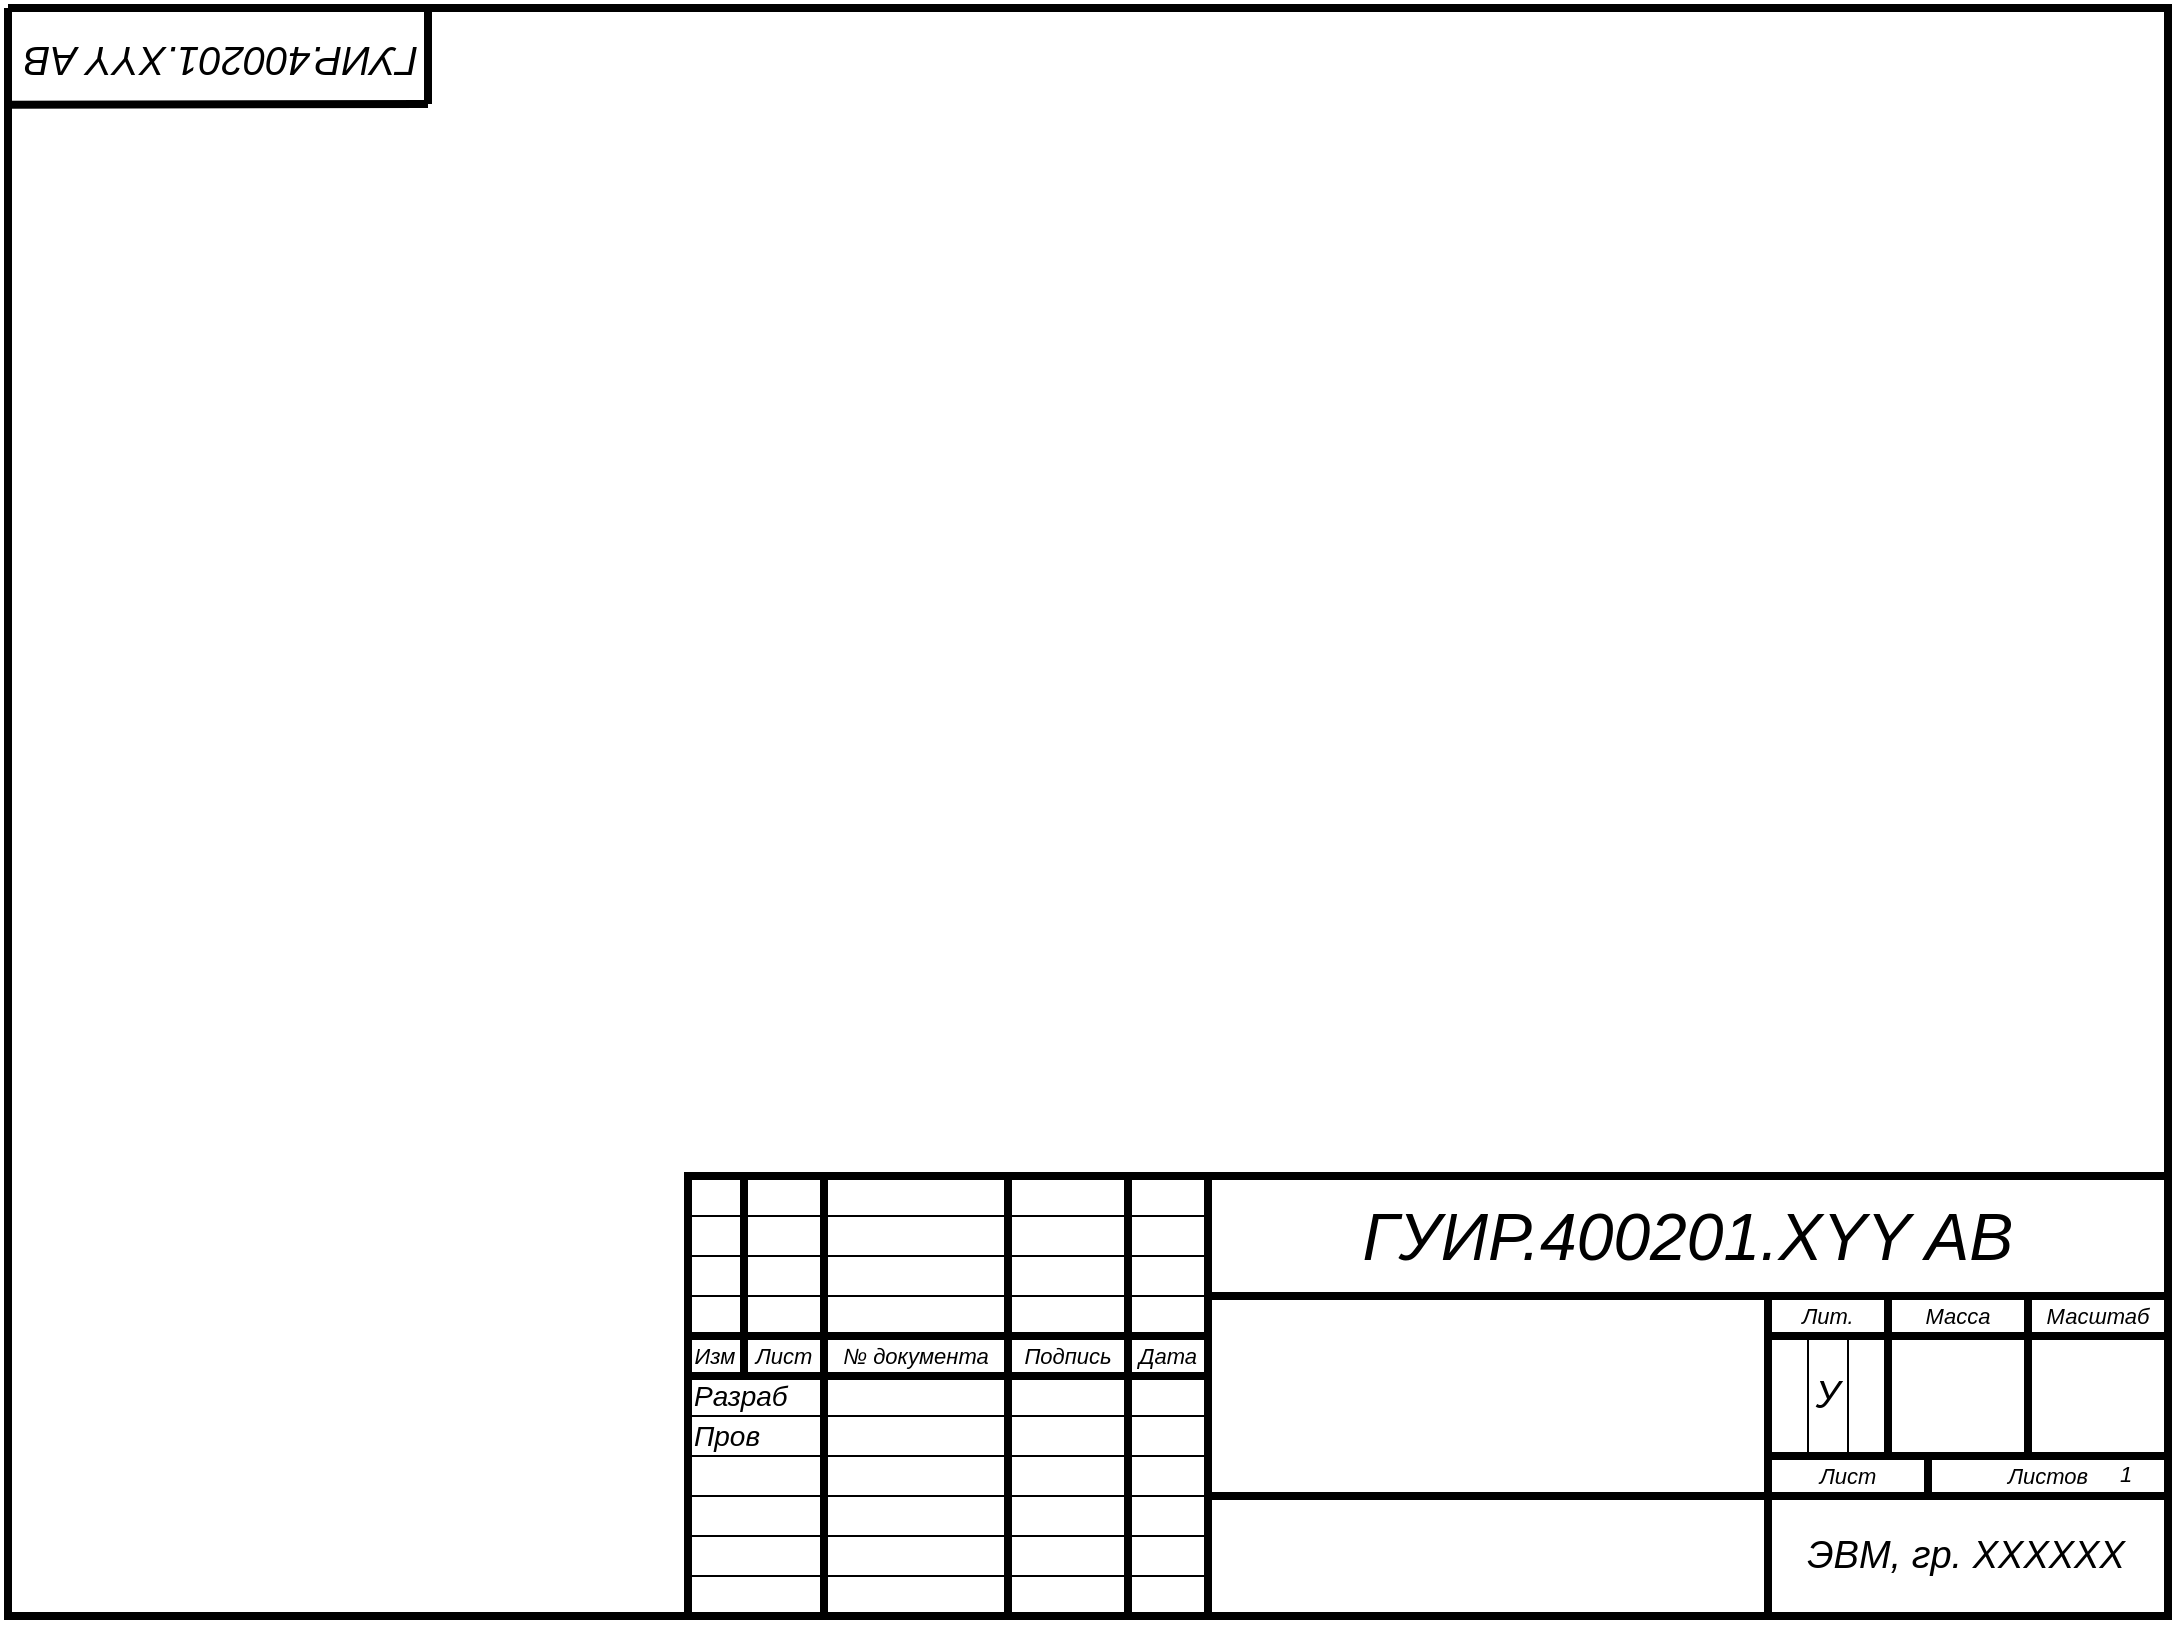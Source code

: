 <mxfile version="20.3.0" type="device"><diagram name="Страница-1" id="Страница-1"><mxGraphModel dx="2583" dy="1743" grid="1" gridSize="10" guides="1" tooltips="1" connect="1" arrows="1" fold="1" page="1" pageScale="1" pageWidth="1169" pageHeight="827" math="0" shadow="0"><root><mxCell id="0"/><mxCell id="1" parent="0"/><mxCell id="2" style="vsdxID=5;fillColor=#FFFFFF;gradientColor=none;shape=stencil(nY9LDoAgDERP0z3SI/i5BwkoRAUC+Lu9kGo0Lt3NtK/tFLCOWngFnMUU3Kg2I5MGbIBzY7UKJmUF2ALWvQtqCG6xkrwXhSxqdmvZsNNcxViZ4ewgT64jdDL2hf4E7wsXmsWThd549765c4l+xvYE);strokeColor=#000000;strokeWidth=4;spacingTop=-1;spacingBottom=-1;spacingLeft=-1;spacingRight=-1;labelBackgroundColor=#ffffff;rounded=0;html=1;whiteSpace=wrap;" parent="1" vertex="1"><mxGeometry x="420" y="596" width="740" height="220" as="geometry"/></mxCell><mxCell id="131" style="vsdxID=30;edgeStyle=none;startArrow=none;endArrow=none;startSize=5;endSize=5;strokeWidth=4;strokeColor=#000000;spacingTop=-1;spacingBottom=-1;spacingLeft=-1;spacingRight=-1;verticalAlign=middle;html=1;labelBackgroundColor=#ffffff;rounded=0;" parent="1" edge="1"><mxGeometry x="420" y="-332" as="geometry"><Array as="points"/><mxPoint x="448" y="596" as="sourcePoint"/><mxPoint x="448" y="696" as="targetPoint"/></mxGeometry></mxCell><mxCell id="130" style="vsdxID=29;edgeStyle=none;startArrow=none;endArrow=none;startSize=5;endSize=5;strokeColor=#000000;spacingTop=-1;spacingBottom=-1;spacingLeft=-1;spacingRight=-1;verticalAlign=middle;html=1;labelBackgroundColor=#ffffff;rounded=0;" parent="1" edge="1"><mxGeometry x="420" y="-332" as="geometry"><mxPoint as="offset"/><Array as="points"/><mxPoint x="420" y="796" as="sourcePoint"/><mxPoint x="680" y="796" as="targetPoint"/></mxGeometry></mxCell><mxCell id="129" style="vsdxID=28;edgeStyle=none;startArrow=none;endArrow=none;startSize=5;endSize=5;strokeColor=#000000;spacingTop=-1;spacingBottom=-1;spacingLeft=-1;spacingRight=-1;verticalAlign=middle;html=1;labelBackgroundColor=#ffffff;rounded=0;" parent="1" edge="1"><mxGeometry x="420" y="-332" as="geometry"><mxPoint as="offset"/><Array as="points"/><mxPoint x="420" y="776" as="sourcePoint"/><mxPoint x="680" y="776" as="targetPoint"/></mxGeometry></mxCell><mxCell id="128" style="vsdxID=27;edgeStyle=none;startArrow=none;endArrow=none;startSize=5;endSize=5;strokeColor=#000000;spacingTop=-1;spacingBottom=-1;spacingLeft=-1;spacingRight=-1;verticalAlign=middle;html=1;labelBackgroundColor=#ffffff;rounded=0;" parent="1" edge="1"><mxGeometry x="420" y="-332" as="geometry"><mxPoint as="offset"/><Array as="points"/><mxPoint x="420" y="756" as="sourcePoint"/><mxPoint x="680" y="756" as="targetPoint"/></mxGeometry></mxCell><mxCell id="127" style="vsdxID=26;edgeStyle=none;startArrow=none;endArrow=none;startSize=5;endSize=5;strokeColor=#000000;spacingTop=-1;spacingBottom=-1;spacingLeft=-1;spacingRight=-1;verticalAlign=middle;html=1;labelBackgroundColor=#ffffff;rounded=0;" parent="1" edge="1"><mxGeometry x="420" y="-332" as="geometry"><mxPoint as="offset"/><Array as="points"/><mxPoint x="420" y="736" as="sourcePoint"/><mxPoint x="680" y="736" as="targetPoint"/></mxGeometry></mxCell><mxCell id="126" style="vsdxID=25;edgeStyle=none;startArrow=none;endArrow=none;startSize=5;endSize=5;strokeColor=#000000;spacingTop=-1;spacingBottom=-1;spacingLeft=-1;spacingRight=-1;verticalAlign=middle;html=1;labelBackgroundColor=#ffffff;rounded=0;" parent="1" edge="1"><mxGeometry x="420" y="-332" as="geometry"><mxPoint as="offset"/><Array as="points"/><mxPoint x="420" y="716" as="sourcePoint"/><mxPoint x="680" y="716" as="targetPoint"/></mxGeometry></mxCell><mxCell id="125" style="vsdxID=24;edgeStyle=none;startArrow=none;endArrow=none;startSize=5;endSize=5;strokeWidth=4;strokeColor=#000000;spacingTop=-1;spacingBottom=-1;spacingLeft=-1;spacingRight=-1;verticalAlign=middle;html=1;labelBackgroundColor=#ffffff;rounded=0;" parent="1" edge="1"><mxGeometry x="420" y="-332" as="geometry"><mxPoint as="offset"/><Array as="points"/><mxPoint x="420" y="696" as="sourcePoint"/><mxPoint x="680" y="696" as="targetPoint"/></mxGeometry></mxCell><mxCell id="124" style="vsdxID=23;edgeStyle=none;startArrow=none;endArrow=none;startSize=5;endSize=5;strokeWidth=4;strokeColor=#000000;spacingTop=-1;spacingBottom=-1;spacingLeft=-1;spacingRight=-1;verticalAlign=middle;html=1;labelBackgroundColor=#ffffff;rounded=0;" parent="1" edge="1"><mxGeometry x="420" y="-332" as="geometry"><mxPoint as="offset"/><Array as="points"/><mxPoint x="420" y="676" as="sourcePoint"/><mxPoint x="680" y="676" as="targetPoint"/></mxGeometry></mxCell><mxCell id="123" style="vsdxID=22;edgeStyle=none;startArrow=none;endArrow=none;startSize=5;endSize=5;strokeColor=#000000;spacingTop=-1;spacingBottom=-1;spacingLeft=-1;spacingRight=-1;verticalAlign=middle;html=1;labelBackgroundColor=#ffffff;rounded=0;" parent="1" edge="1"><mxGeometry x="420" y="-332" as="geometry"><mxPoint as="offset"/><Array as="points"/><mxPoint x="420" y="656" as="sourcePoint"/><mxPoint x="680" y="656" as="targetPoint"/></mxGeometry></mxCell><mxCell id="122" style="vsdxID=21;edgeStyle=none;startArrow=none;endArrow=none;startSize=5;endSize=5;strokeColor=#000000;spacingTop=-1;spacingBottom=-1;spacingLeft=-1;spacingRight=-1;verticalAlign=middle;html=1;labelBackgroundColor=#ffffff;rounded=0;" parent="1" edge="1"><mxGeometry x="420" y="-332" as="geometry"><mxPoint as="offset"/><Array as="points"/><mxPoint x="420" y="636" as="sourcePoint"/><mxPoint x="680" y="636" as="targetPoint"/></mxGeometry></mxCell><mxCell id="121" style="vsdxID=20;edgeStyle=none;startArrow=none;endArrow=none;startSize=5;endSize=5;strokeColor=#000000;spacingTop=-1;spacingBottom=-1;spacingLeft=-1;spacingRight=-1;verticalAlign=middle;html=1;labelBackgroundColor=#ffffff;rounded=0;" parent="1" edge="1"><mxGeometry x="420" y="-332" as="geometry"><mxPoint as="offset"/><Array as="points"/><mxPoint x="420" y="616" as="sourcePoint"/><mxPoint x="680" y="616" as="targetPoint"/></mxGeometry></mxCell><mxCell id="120" style="vsdxID=19;edgeStyle=none;startArrow=none;endArrow=none;startSize=5;endSize=5;strokeWidth=4;strokeColor=#000000;spacingTop=-1;spacingBottom=-1;spacingLeft=-1;spacingRight=-1;verticalAlign=middle;html=1;labelBackgroundColor=#ffffff;rounded=0;" parent="1" edge="1"><mxGeometry x="420" y="-332" as="geometry"><Array as="points"/><mxPoint x="488" y="596" as="sourcePoint"/><mxPoint x="488" y="816" as="targetPoint"/></mxGeometry></mxCell><mxCell id="119" style="vsdxID=18;edgeStyle=none;startArrow=none;endArrow=none;startSize=5;endSize=5;strokeWidth=4;strokeColor=#000000;spacingTop=-1;spacingBottom=-1;spacingLeft=-1;spacingRight=-1;verticalAlign=middle;html=1;labelBackgroundColor=#ffffff;rounded=0;" parent="1" edge="1"><mxGeometry x="420" y="-332" as="geometry"><Array as="points"/><mxPoint x="580" y="596" as="sourcePoint"/><mxPoint x="580" y="816" as="targetPoint"/></mxGeometry></mxCell><mxCell id="118" style="vsdxID=17;edgeStyle=none;startArrow=none;endArrow=none;startSize=5;endSize=5;strokeWidth=4;strokeColor=#000000;spacingTop=-1;spacingBottom=-1;spacingLeft=-1;spacingRight=-1;verticalAlign=middle;html=1;labelBackgroundColor=#ffffff;rounded=0;" parent="1" edge="1"><mxGeometry x="420" y="-332" as="geometry"><Array as="points"/><mxPoint x="640" y="596" as="sourcePoint"/><mxPoint x="640" y="816" as="targetPoint"/></mxGeometry></mxCell><mxCell id="117" style="vsdxID=16;edgeStyle=none;startArrow=none;endArrow=none;startSize=5;endSize=5;strokeWidth=4;strokeColor=#000000;spacingTop=-1;spacingBottom=-1;spacingLeft=-1;spacingRight=-1;verticalAlign=middle;html=1;labelBackgroundColor=#ffffff;rounded=0;" parent="1" edge="1"><mxGeometry x="420" y="-332" as="geometry"><Array as="points"/><mxPoint x="1090" y="656" as="sourcePoint"/><mxPoint x="1090" y="736" as="targetPoint"/></mxGeometry></mxCell><mxCell id="116" style="vsdxID=15;edgeStyle=none;startArrow=none;endArrow=none;startSize=5;endSize=5;strokeWidth=4;strokeColor=#000000;spacingTop=-1;spacingBottom=-1;spacingLeft=-1;spacingRight=-1;verticalAlign=middle;html=1;labelBackgroundColor=#ffffff;rounded=0;" parent="1" edge="1"><mxGeometry x="420" y="-332" as="geometry"><Array as="points"/><mxPoint x="1040" y="736" as="sourcePoint"/><mxPoint x="1040" y="756" as="targetPoint"/></mxGeometry></mxCell><mxCell id="115" style="vsdxID=14;edgeStyle=none;startArrow=none;endArrow=none;startSize=5;endSize=5;strokeColor=#000000;spacingTop=-1;spacingBottom=-1;spacingLeft=-1;spacingRight=-1;verticalAlign=middle;html=1;labelBackgroundColor=#ffffff;rounded=0;" parent="1" edge="1"><mxGeometry x="420" y="-332" as="geometry"><Array as="points"/><mxPoint x="1000" y="676" as="sourcePoint"/><mxPoint x="1000" y="736" as="targetPoint"/></mxGeometry></mxCell><mxCell id="114" style="vsdxID=13;edgeStyle=none;startArrow=none;endArrow=none;startSize=5;endSize=5;strokeColor=#000000;spacingTop=-1;spacingBottom=-1;spacingLeft=-1;spacingRight=-1;verticalAlign=middle;html=1;labelBackgroundColor=#ffffff;rounded=0;" parent="1" edge="1"><mxGeometry x="420" y="-332" as="geometry"><Array as="points"/><mxPoint x="980" y="676" as="sourcePoint"/><mxPoint x="980" y="736" as="targetPoint"/></mxGeometry></mxCell><mxCell id="113" style="vsdxID=12;edgeStyle=none;startArrow=none;endArrow=none;startSize=5;endSize=5;strokeWidth=4;strokeColor=#000000;spacingTop=-1;spacingBottom=-1;spacingLeft=-1;spacingRight=-1;verticalAlign=middle;html=1;labelBackgroundColor=#ffffff;rounded=0;" parent="1" edge="1"><mxGeometry x="420" y="-332" as="geometry"><Array as="points"/><mxPoint x="1020" y="656" as="sourcePoint"/><mxPoint x="1020" y="736" as="targetPoint"/></mxGeometry></mxCell><mxCell id="112" style="vsdxID=11;edgeStyle=none;startArrow=none;endArrow=none;startSize=5;endSize=5;strokeWidth=4;strokeColor=#000000;spacingTop=-1;spacingBottom=-1;spacingLeft=-1;spacingRight=-1;verticalAlign=middle;html=1;labelBackgroundColor=#ffffff;rounded=0;" parent="1" edge="1"><mxGeometry x="420" y="-332" as="geometry"><mxPoint as="offset"/><Array as="points"/><mxPoint x="960" y="736" as="sourcePoint"/><mxPoint x="1160" y="736" as="targetPoint"/></mxGeometry></mxCell><mxCell id="111" style="vsdxID=10;edgeStyle=none;startArrow=none;endArrow=none;startSize=5;endSize=5;strokeWidth=4;strokeColor=#000000;spacingTop=-1;spacingBottom=-1;spacingLeft=-1;spacingRight=-1;verticalAlign=middle;html=1;labelBackgroundColor=#ffffff;rounded=0;" parent="1" edge="1"><mxGeometry x="420" y="-332" as="geometry"><mxPoint as="offset"/><Array as="points"/><mxPoint x="960" y="676" as="sourcePoint"/><mxPoint x="1160" y="676" as="targetPoint"/></mxGeometry></mxCell><mxCell id="110" style="vsdxID=9;edgeStyle=none;startArrow=none;endArrow=none;startSize=5;endSize=5;strokeWidth=4;strokeColor=#000000;spacingTop=-1;spacingBottom=-1;spacingLeft=-1;spacingRight=-1;verticalAlign=middle;html=1;labelBackgroundColor=#ffffff;rounded=0;" parent="1" edge="1"><mxGeometry x="420" y="-332" as="geometry"><Array as="points"/><mxPoint x="960" y="656" as="sourcePoint"/><mxPoint x="960" y="816" as="targetPoint"/></mxGeometry></mxCell><mxCell id="109" style="vsdxID=8;edgeStyle=none;startArrow=none;endArrow=none;startSize=5;endSize=5;strokeWidth=4;strokeColor=#000000;spacingTop=-1;spacingBottom=-1;spacingLeft=-1;spacingRight=-1;verticalAlign=middle;html=1;labelBackgroundColor=#ffffff;rounded=0;" parent="1" edge="1"><mxGeometry x="420" y="-332" as="geometry"><Array as="points"/><mxPoint x="1160" y="756" as="sourcePoint"/><mxPoint x="680" y="756" as="targetPoint"/></mxGeometry></mxCell><mxCell id="108" style="vsdxID=7;edgeStyle=none;startArrow=none;endArrow=none;startSize=5;endSize=5;strokeWidth=4;strokeColor=#000000;spacingTop=-1;spacingBottom=-1;spacingLeft=-1;spacingRight=-1;verticalAlign=middle;html=1;labelBackgroundColor=#ffffff;rounded=0;" parent="1" edge="1"><mxGeometry x="420" y="-332" as="geometry"><Array as="points"/><mxPoint x="680" y="596" as="sourcePoint"/><mxPoint x="680" y="816" as="targetPoint"/></mxGeometry></mxCell><mxCell id="107" style="vsdxID=6;edgeStyle=none;startArrow=none;endArrow=none;startSize=5;endSize=5;strokeWidth=4;strokeColor=#000000;spacingTop=-1;spacingBottom=-1;spacingLeft=-1;spacingRight=-1;verticalAlign=middle;html=1;labelBackgroundColor=#ffffff;rounded=0;" parent="1" edge="1"><mxGeometry x="420" y="-332" as="geometry"><Array as="points"/><mxPoint x="1160" y="656" as="sourcePoint"/><mxPoint x="680" y="656" as="targetPoint"/></mxGeometry></mxCell><mxCell id="3" value="&lt;font style=&quot;font-size:11px;font-family:Arial;color:#000000;direction:ltr;letter-spacing:0px;line-height:120%;opacity:1&quot;&gt;&lt;i&gt;Изм&lt;br/&gt;&lt;/i&gt;&lt;/font&gt;" style="verticalAlign=middle;align=center;vsdxID=31;fillColor=none;gradientColor=none;shape=stencil(nZBLDoAgDERP0z3SIyjew0SURgSD+Lu9kMZoXLhwN9O+tukAlrNpJg1SzDH4QW/URgNYgZTkjA4UkwJUgGXng+6DX1zLfmoymdXo17xh5zmRJ6Q42BWCfc2oJfdAr+Yv+AP9Cb7OJ3H/2JG1HNGz/84klThPVCc=);strokeColor=none;strokeWidth=4;spacingTop=-1;spacingBottom=-1;spacingLeft=-1;spacingRight=-1;labelBackgroundColor=none;rounded=0;html=1;whiteSpace=wrap;" parent="1" vertex="1"><mxGeometry x="420" y="678" width="27" height="16" as="geometry"/></mxCell><mxCell id="4" value="&lt;font style=&quot;font-size:11px;font-family:Arial;color:#000000;direction:ltr;letter-spacing:0px;line-height:120%;opacity:1&quot;&gt;&lt;i&gt;Лист&lt;br/&gt;&lt;/i&gt;&lt;/font&gt;" style="verticalAlign=middle;align=center;vsdxID=32;fillColor=none;gradientColor=none;shape=stencil(nZBLDoAgDERP0z3SIyjew0SURgSD+Lu9kMZoXLhwN9O+tukAlrNpJg1SzDH4QW/URgNYgZTkjA4UkwJUgGXng+6DX1zLfmoymdXo17xh5zmRJ6Q42BWCfc2oJfdAr+Yv+AP9Cb7OJ3H/2JG1HNGz/84klThPVCc=);strokeColor=none;strokeWidth=4;spacingTop=-1;spacingBottom=-1;spacingLeft=-1;spacingRight=-1;labelBackgroundColor=none;rounded=0;html=1;whiteSpace=wrap;fontFamily=Arial;" parent="1" vertex="1"><mxGeometry x="450" y="678" width="36" height="16" as="geometry"/></mxCell><mxCell id="5" value="&lt;font style=&quot;font-size:11px;font-family:Arial;color:#000000;direction:ltr;letter-spacing:0px;line-height:120%;opacity:1&quot;&gt;&lt;i&gt;№ документа&lt;br/&gt;&lt;/i&gt;&lt;/font&gt;" style="verticalAlign=middle;align=center;vsdxID=33;fillColor=none;gradientColor=none;shape=stencil(nZBLDoAgDERP0z3SIyjew0SURgSD+Lu9kMZoXLhwN9O+tukAlrNpJg1SzDH4QW/URgNYgZTkjA4UkwJUgGXng+6DX1zLfmoymdXo17xh5zmRJ6Q42BWCfc2oJfdAr+Yv+AP9Cb7OJ3H/2JG1HNGz/84klThPVCc=);strokeColor=none;strokeWidth=4;spacingTop=-1;spacingBottom=-1;spacingLeft=-1;spacingRight=-1;labelBackgroundColor=none;rounded=0;html=1;whiteSpace=wrap;fontFamily=Arial;" parent="1" vertex="1"><mxGeometry x="490" y="678" width="88" height="16" as="geometry"/></mxCell><mxCell id="6" value="&lt;font style=&quot;font-size:11px;font-family:Arial;color:#000000;direction:ltr;letter-spacing:0px;line-height:120%;opacity:1&quot;&gt;&lt;i&gt;Подпись&lt;br/&gt;&lt;/i&gt;&lt;/font&gt;" style="verticalAlign=middle;align=center;vsdxID=34;fillColor=none;gradientColor=none;shape=stencil(nZBLDoAgDERP0z3SIyjew0SURgSD+Lu9kMZoXLhwN9O+tukAlrNpJg1SzDH4QW/URgNYgZTkjA4UkwJUgGXng+6DX1zLfmoymdXo17xh5zmRJ6Q42BWCfc2oJfdAr+Yv+AP9Cb7OJ3H/2JG1HNGz/84klThPVCc=);strokeColor=none;strokeWidth=4;spacingTop=-1;spacingBottom=-1;spacingLeft=-1;spacingRight=-1;labelBackgroundColor=none;rounded=0;html=1;whiteSpace=wrap;fontFamily=Arial;" parent="1" vertex="1"><mxGeometry x="582" y="678" width="56" height="16" as="geometry"/></mxCell><mxCell id="7" value="&lt;font style=&quot;font-size:11px;font-family:Arial;color:#000000;direction:ltr;letter-spacing:0px;line-height:120%;opacity:1&quot;&gt;&lt;i&gt;Дата&lt;br/&gt;&lt;/i&gt;&lt;/font&gt;" style="verticalAlign=middle;align=center;vsdxID=35;fillColor=none;gradientColor=none;shape=stencil(nZBLDoAgDERP0z3SIyjew0SURgSD+Lu9kMZoXLhwN9O+tukAlrNpJg1SzDH4QW/URgNYgZTkjA4UkwJUgGXng+6DX1zLfmoymdXo17xh5zmRJ6Q42BWCfc2oJfdAr+Yv+AP9Cb7OJ3H/2JG1HNGz/84klThPVCc=);strokeColor=none;strokeWidth=4;spacingTop=-1;spacingBottom=-1;spacingLeft=-1;spacingRight=-1;labelBackgroundColor=none;rounded=0;html=1;whiteSpace=wrap;fontFamily=Arial;" parent="1" vertex="1"><mxGeometry x="642" y="678" width="36" height="16" as="geometry"/></mxCell><mxCell id="8" value="&lt;font style=&quot;font-size:11px;font-family:Arial;color:#000000;direction:ltr;letter-spacing:0px;line-height:120%;opacity:1&quot;&gt;&lt;i&gt;Лит.&lt;br/&gt;&lt;/i&gt;&lt;/font&gt;" style="verticalAlign=middle;align=center;vsdxID=36;fillColor=none;gradientColor=none;shape=stencil(nZBLDoAgDERP0z3SIyjew0SURgSD+Lu9kMZoXLhwN9O+tukAlrNpJg1SzDH4QW/URgNYgZTkjA4UkwJUgGXng+6DX1zLfmoymdXo17xh5zmRJ6Q42BWCfc2oJfdAr+Yv+AP9Cb7OJ3H/2JG1HNGz/84klThPVCc=);strokeColor=none;strokeWidth=4;spacingTop=-1;spacingBottom=-1;spacingLeft=-1;spacingRight=-1;labelBackgroundColor=none;rounded=0;html=1;whiteSpace=wrap;fontFamily=Arial;" parent="1" vertex="1"><mxGeometry x="962" y="658" width="56" height="16" as="geometry"/></mxCell><mxCell id="9" value="&lt;font style=&quot;font-size:11px;font-family:Arial;color:#000000;direction:ltr;letter-spacing:0px;line-height:120%;opacity:1&quot;&gt;&lt;i&gt;Масса&lt;br/&gt;&lt;/i&gt;&lt;/font&gt;" style="verticalAlign=middle;align=center;vsdxID=37;fillColor=none;gradientColor=none;shape=stencil(nZBLDoAgDERP0z3SIyjew0SURgSD+Lu9kMZoXLhwN9O+tukAlrNpJg1SzDH4QW/URgNYgZTkjA4UkwJUgGXng+6DX1zLfmoymdXo17xh5zmRJ6Q42BWCfc2oJfdAr+Yv+AP9Cb7OJ3H/2JG1HNGz/84klThPVCc=);strokeColor=none;strokeWidth=4;spacingTop=-1;spacingBottom=-1;spacingLeft=-1;spacingRight=-1;labelBackgroundColor=none;rounded=0;html=1;whiteSpace=wrap;fontFamily=Arial;" parent="1" vertex="1"><mxGeometry x="1022" y="658" width="66" height="16" as="geometry"/></mxCell><mxCell id="10" value="&lt;font style=&quot;font-size:11px;font-family:Arial;color:#000000;direction:ltr;letter-spacing:0px;line-height:120%;opacity:1&quot;&gt;&lt;i&gt;Масштаб&lt;br/&gt;&lt;/i&gt;&lt;/font&gt;" style="verticalAlign=middle;align=center;vsdxID=38;fillColor=none;gradientColor=none;shape=stencil(nZBLDoAgDERP0z3SIyjew0SURgSD+Lu9kMZoXLhwN9O+tukAlrNpJg1SzDH4QW/URgNYgZTkjA4UkwJUgGXng+6DX1zLfmoymdXo17xh5zmRJ6Q42BWCfc2oJfdAr+Yv+AP9Cb7OJ3H/2JG1HNGz/84klThPVCc=);strokeColor=none;strokeWidth=4;spacingTop=-1;spacingBottom=-1;spacingLeft=-1;spacingRight=-1;labelBackgroundColor=none;rounded=0;html=1;whiteSpace=wrap;fontFamily=Arial;" parent="1" vertex="1"><mxGeometry x="1092" y="658" width="66" height="16" as="geometry"/></mxCell><mxCell id="11" value="&lt;font style=&quot;font-size:11px;font-family:Arial;color:#000000;direction:ltr;letter-spacing:0px;line-height:120%;opacity:1&quot;&gt;&lt;i&gt;Лист&lt;br/&gt;&lt;/i&gt;&lt;/font&gt;" style="verticalAlign=middle;align=center;vsdxID=39;fillColor=none;gradientColor=none;shape=stencil(nZBLDoAgDERP0z3SIyjew0SURgSD+Lu9kMZoXLhwN9O+tukAlrNpJg1SzDH4QW/URgNYgZTkjA4UkwJUgGXng+6DX1zLfmoymdXo17xh5zmRJ6Q42BWCfc2oJfdAr+Yv+AP9Cb7OJ3H/2JG1HNGz/84klThPVCc=);strokeColor=none;strokeWidth=4;spacingTop=-1;spacingBottom=-1;spacingLeft=-1;spacingRight=-1;labelBackgroundColor=none;rounded=0;html=1;whiteSpace=wrap;fontFamily=Arial;" parent="1" vertex="1"><mxGeometry x="962" y="738" width="76" height="16" as="geometry"/></mxCell><mxCell id="12" value="&lt;font style=&quot;font-size:11px;font-family:Arial;color:#000000;direction:ltr;letter-spacing:0px;line-height:120%;opacity:1&quot;&gt;&lt;i&gt;Листов&lt;br/&gt;&lt;/i&gt;&lt;/font&gt;" style="verticalAlign=middle;align=center;vsdxID=40;fillColor=none;gradientColor=none;shape=stencil(nZBLDoAgDERP0z3SIyjew0SURgSD+Lu9kMZoXLhwN9O+tukAlrNpJg1SzDH4QW/URgNYgZTkjA4UkwJUgGXng+6DX1zLfmoymdXo17xh5zmRJ6Q42BWCfc2oJfdAr+Yv+AP9Cb7OJ3H/2JG1HNGz/84klThPVCc=);strokeColor=none;strokeWidth=4;spacingTop=-1;spacingBottom=-1;spacingLeft=-1;spacingRight=-1;labelBackgroundColor=none;rounded=0;html=1;whiteSpace=wrap;fontFamily=Arial;" parent="1" vertex="1"><mxGeometry x="1042" y="738" width="116" height="16" as="geometry"/></mxCell><mxCell id="13" value="&lt;p style=&quot;margin-left: 0 ; margin-right: 0 ; margin-top: 0px ; margin-bottom: 0px ; text-indent: 0 ; direction: rtl&quot;&gt;&lt;font style=&quot;font-size: 14px ; font-family: &amp;quot;arial&amp;quot; ; color: #000000 ; direction: ltr ; letter-spacing: 0px ; line-height: 120% ; opacity: 1&quot;&gt;&lt;i&gt;Разраб&lt;br&gt;&lt;/i&gt;&lt;/font&gt;&lt;/p&gt;" style="verticalAlign=middle;align=left;vsdxID=41;fillColor=none;gradientColor=none;shape=stencil(nZBLDoAgDERP0z3SIyjew0SURgSD+Lu9kMZoXLhwN9O+tukAlrNpJg1SzDH4QW/URgNYgZTkjA4UkwJUgGXng+6DX1zLfmoymdXo17xh5zmRJ6Q42BWCfc2oJfdAr+Yv+AP9Cb7OJ3H/2JG1HNGz/84klThPVCc=);strokeColor=none;strokeWidth=4;spacingTop=-1;spacingBottom=-1;spacingLeft=-1;spacingRight=-1;labelBackgroundColor=none;rounded=0;html=1;whiteSpace=wrap;fontFamily=Arial;" parent="1" vertex="1"><mxGeometry x="422" y="698" width="66" height="16" as="geometry"/></mxCell><mxCell id="14" value="&lt;p style=&quot;margin-left: 0 ; margin-right: 0 ; margin-top: 0px ; margin-bottom: 0px ; text-indent: 0 ; direction: rtl&quot;&gt;&lt;font style=&quot;font-size: 14px ; font-family: &amp;quot;arial&amp;quot; ; color: #000000 ; direction: ltr ; letter-spacing: 0px ; line-height: 120% ; opacity: 1&quot;&gt;&lt;i&gt;Пров&lt;br&gt;&lt;/i&gt;&lt;/font&gt;&lt;/p&gt;" style="verticalAlign=middle;align=left;vsdxID=42;fillColor=none;gradientColor=none;shape=stencil(nZBLDoAgDERP0z3SIyjew0SURgSD+Lu9kMZoXLhwN9O+tukAlrNpJg1SzDH4QW/URgNYgZTkjA4UkwJUgGXng+6DX1zLfmoymdXo17xh5zmRJ6Q42BWCfc2oJfdAr+Yv+AP9Cb7OJ3H/2JG1HNGz/84klThPVCc=);strokeColor=none;strokeWidth=4;spacingTop=-1;spacingBottom=-1;spacingLeft=-1;spacingRight=-1;labelBackgroundColor=none;rounded=0;html=1;whiteSpace=wrap;fontFamily=Arial;" parent="1" vertex="1"><mxGeometry x="422" y="716" width="64" height="20" as="geometry"/></mxCell><mxCell id="15" value="&lt;p style=&quot;margin-left: 0 ; margin-right: 0 ; margin-top: 0px ; margin-bottom: 0px ; text-indent: 0 ; direction: rtl&quot;&gt;&lt;br&gt;&lt;/p&gt;" style="verticalAlign=middle;align=left;vsdxID=43;fillColor=none;gradientColor=none;shape=stencil(nZBLDoAgDERP0z3SIyjew0SURgSD+Lu9kMZoXLhwN9O+tukAlrNpJg1SzDH4QW/URgNYgZTkjA4UkwJUgGXng+6DX1zLfmoymdXo17xh5zmRJ6Q42BWCfc2oJfdAr+Yv+AP9Cb7OJ3H/2JG1HNGz/84klThPVCc=);strokeColor=none;spacingTop=-1;spacingBottom=-1;spacingLeft=-1;spacingRight=-1;labelBackgroundColor=none;rounded=0;html=1;whiteSpace=wrap;fontFamily=Arial;" parent="1" vertex="1"><mxGeometry x="490" y="696" width="88" height="20" as="geometry"/></mxCell><mxCell id="16" value="&lt;p style=&quot;margin-left: 0 ; margin-right: 0 ; margin-top: 0px ; margin-bottom: 0px ; text-indent: 0 ; direction: rtl&quot;&gt;&lt;font style=&quot;font-size: 14px ; font-family: &amp;quot;arial&amp;quot; ; color: #000000 ; direction: ltr ; letter-spacing: 0px ; line-height: 120% ; opacity: 1&quot;&gt;&lt;i&gt;&lt;br&gt;&lt;/i&gt;&lt;/font&gt;&lt;/p&gt;" style="verticalAlign=middle;align=left;vsdxID=44;fillColor=none;gradientColor=none;shape=stencil(nZBLDoAgDERP0z3SIyjew0SURgSD+Lu9kMZoXLhwN9O+tukAlrNpJg1SzDH4QW/URgNYgZTkjA4UkwJUgGXng+6DX1zLfmoymdXo17xh5zmRJ6Q42BWCfc2oJfdAr+Yv+AP9Cb7OJ3H/2JG1HNGz/84klThPVCc=);strokeColor=none;spacingTop=-1;spacingBottom=-1;spacingLeft=-1;spacingRight=-1;labelBackgroundColor=none;rounded=0;html=1;whiteSpace=wrap;fontFamily=Arial;" parent="1" vertex="1"><mxGeometry x="490" y="716" width="88" height="20" as="geometry"/></mxCell><mxCell id="17" value="&lt;font style=&quot;font-size:19px;font-family:Arial;color:#000000;direction:ltr;letter-spacing:0px;line-height:120%;opacity:1&quot;&gt;&lt;i&gt;ЭВМ, гр. XXXXXX&lt;br&gt;&lt;/i&gt;&lt;/font&gt;" style="verticalAlign=middle;align=center;vsdxID=45;fillColor=none;gradientColor=none;shape=stencil(nZBLDoAgDERP0z3SIyjew0SURgSD+Lu9kMZoXLhwN9O+tukAlrNpJg1SzDH4QW/URgNYgZTkjA4UkwJUgGXng+6DX1zLfmoymdXo17xh5zmRJ6Q42BWCfc2oJfdAr+Yv+AP9Cb7OJ3H/2JG1HNGz/84klThPVCc=);strokeColor=none;spacingTop=-1;spacingBottom=-1;spacingLeft=-1;spacingRight=-1;labelBackgroundColor=none;rounded=0;html=1;whiteSpace=wrap;fontFamily=Arial;" parent="1" vertex="1"><mxGeometry x="959" y="756" width="200" height="60" as="geometry"/></mxCell><mxCell id="18" value="&lt;font style=&quot;font-size: 33px ; font-family: &amp;quot;arial&amp;quot; ; color: #000000 ; direction: ltr ; letter-spacing: 0px ; line-height: 120% ; opacity: 1&quot;&gt;&lt;i&gt;ГУИР.400201.XYY AB&lt;br&gt;&lt;/i&gt;&lt;/font&gt;" style="verticalAlign=middle;align=center;vsdxID=46;fillColor=none;gradientColor=none;shape=stencil(nZBLDoAgDERP0z3SIyjew0SURgSD+Lu9kMZoXLhwN9O+tukAlrNpJg1SzDH4QW/URgNYgZTkjA4UkwJUgGXng+6DX1zLfmoymdXo17xh5zmRJ6Q42BWCfc2oJfdAr+Yv+AP9Cb7OJ3H/2JG1HNGz/84klThPVCc=);strokeColor=none;spacingTop=-1;spacingBottom=-1;spacingLeft=-1;spacingRight=-1;labelBackgroundColor=none;rounded=0;html=1;whiteSpace=wrap;fontFamily=Arial;" parent="1" vertex="1"><mxGeometry x="680" y="596" width="480" height="60" as="geometry"/></mxCell><mxCell id="19" value="&lt;p class=&quot;MsoNormal&quot; style=&quot;margin: 0cm ; font-size: 16px&quot;&gt;&lt;br&gt;&lt;/p&gt;" style="verticalAlign=middle;align=center;vsdxID=47;fillColor=none;gradientColor=none;shape=stencil(nZBLDoAgDERP0z3SIyjew0SURgSD+Lu9kMZoXLhwN9O+tukAlrNpJg1SzDH4QW/URgNYgZTkjA4UkwJUgGXng+6DX1zLfmoymdXo17xh5zmRJ6Q42BWCfc2oJfdAr+Yv+AP9Cb7OJ3H/2JG1HNGz/84klThPVCc=);strokeColor=none;spacingTop=-1;spacingBottom=-1;spacingLeft=-1;spacingRight=-1;labelBackgroundColor=none;rounded=0;html=1;whiteSpace=wrap;fontFamily=Arial;" parent="1" vertex="1"><mxGeometry x="682" y="656" width="277" height="100" as="geometry"/></mxCell><mxCell id="20" value="&lt;font style=&quot;font-size:19px;font-family:Arial;color:#000000;direction:ltr;letter-spacing:0px;line-height:120%;opacity:1&quot;&gt;&lt;i&gt;У&lt;br/&gt;&lt;/i&gt;&lt;/font&gt;" style="verticalAlign=middle;align=center;vsdxID=48;fillColor=none;gradientColor=none;shape=stencil(nZBLDoAgDERP0z3SIyjew0SURgSD+Lu9kMZoXLhwN9O+tukAlrNpJg1SzDH4QW/URgNYgZTkjA4UkwJUgGXng+6DX1zLfmoymdXo17xh5zmRJ6Q42BWCfc2oJfdAr+Yv+AP9Cb7OJ3H/2JG1HNGz/84klThPVCc=);strokeColor=none;spacingTop=-1;spacingBottom=-1;spacingLeft=-1;spacingRight=-1;labelBackgroundColor=none;rounded=0;html=1;whiteSpace=wrap;fontFamily=Arial;" parent="1" vertex="1"><mxGeometry x="980" y="676" width="20" height="60" as="geometry"/></mxCell><mxCell id="21" value="&lt;font style=&quot;font-size:11px;font-family:Arial;color:#000000;direction:ltr;letter-spacing:0px;line-height:120%;opacity:1&quot;&gt;&lt;i&gt;1&lt;br/&gt;&lt;/i&gt;&lt;/font&gt;" style="verticalAlign=middle;align=center;vsdxID=49;fillColor=none;gradientColor=none;shape=stencil(nZBLDoAgDERP0z3SIyjew0SURgSD+Lu9kMZoXLhwN9O+tukAlrNpJg1SzDH4QW/URgNYgZTkjA4UkwJUgGXng+6DX1zLfmoymdXo17xh5zmRJ6Q42BWCfc2oJfdAr+Yv+AP9Cb7OJ3H/2JG1HNGz/84klThPVCc=);strokeColor=none;spacingTop=-1;spacingBottom=-1;spacingLeft=-1;spacingRight=-1;labelBackgroundColor=none;rounded=0;html=1;whiteSpace=wrap;" parent="1" vertex="1"><mxGeometry x="1129" y="737" width="20" height="16" as="geometry"/></mxCell><mxCell id="103" style="vsdxID=1;edgeStyle=none;startArrow=none;endArrow=none;startSize=5;endSize=5;strokeWidth=4;spacingTop=0;spacingBottom=0;spacingLeft=0;spacingRight=0;verticalAlign=middle;html=1;labelBackgroundColor=#ffffff;rounded=0;" parent="1" edge="1"><mxGeometry x="420" y="-332" as="geometry"><mxPoint as="offset"/><Array as="points"/><mxPoint x="420" y="816" as="sourcePoint"/><mxPoint x="1160" y="816" as="targetPoint"/></mxGeometry></mxCell><mxCell id="106" style="vsdxID=4;edgeStyle=none;startArrow=none;endArrow=none;startSize=5;endSize=5;strokeWidth=4;spacingTop=0;spacingBottom=0;spacingLeft=0;spacingRight=0;verticalAlign=middle;html=1;labelBackgroundColor=#ffffff;rounded=0;fontFamily=Arial;" parent="1" edge="1"><mxGeometry x="80" y="12" as="geometry"><Array as="points"/><mxPoint x="80" y="12" as="sourcePoint"/><mxPoint x="80" y="818" as="targetPoint"/></mxGeometry></mxCell><mxCell id="lU_W_1wQU_q7ji-84TmJ-134" style="vsdxID=4;edgeStyle=none;startArrow=none;endArrow=none;startSize=5;endSize=5;strokeWidth=4;spacingTop=0;spacingBottom=0;spacingLeft=0;spacingRight=0;verticalAlign=middle;html=1;labelBackgroundColor=#ffffff;rounded=0;" parent="1" edge="1"><mxGeometry x="80" y="12" as="geometry"><Array as="points"/><mxPoint x="80" y="12" as="sourcePoint"/><mxPoint x="1162" y="12" as="targetPoint"/></mxGeometry></mxCell><mxCell id="oVrB9GBxkozQ6wD9x_WM-198" value="&lt;p style=&quot;margin-left: 0 ; margin-right: 0 ; margin-top: 0px ; margin-bottom: 0px ; text-indent: 0 ; direction: ltr&quot;&gt;&lt;font style=&quot;font-family: &amp;quot;arial&amp;quot; ; color: rgb(0 , 0 , 0) ; direction: ltr ; letter-spacing: 0px ; line-height: 120% ; opacity: 1&quot;&gt;&lt;i&gt;&lt;font style=&quot;font-size: 20px&quot;&gt;ГУИР.400201.XYY AB&lt;/font&gt;&lt;/i&gt;&lt;i style=&quot;font-size: 16px&quot;&gt;&lt;br&gt;&lt;/i&gt;&lt;/font&gt;&lt;/p&gt;" style="verticalAlign=middle;align=center;vsdxID=364;rotation=-180;fillColor=none;gradientColor=none;shape=stencil(nZBLDoAgDERP0z3SIyjew0SURgSD+Lu9kMZoXLhwN9O+tukAlrNpJg1SzDH4QW/URgNYgZTkjA4UkwJUgGXng+6DX1zLfmoymdXo17xh5zmRJ6Q42BWCfc2oJfdAr+Yv+AP9Cb7OJ3H/2JG1HNGz/84klThPVCc=);strokeColor=none;spacingTop=-2;spacingBottom=-2;spacingLeft=-2;spacingRight=-2;labelBackgroundColor=none;rounded=0;html=1;whiteSpace=wrap;" parent="1" vertex="1"><mxGeometry x="83.58" y="14.84" width="206.26" height="45.58" as="geometry"/></mxCell><mxCell id="pFyRRprDqI3kTLKZzEDd-133" style="vsdxID=4;edgeStyle=none;startArrow=none;endArrow=none;startSize=5;endSize=5;strokeWidth=4;spacingTop=0;spacingBottom=0;spacingLeft=0;spacingRight=0;verticalAlign=middle;html=1;labelBackgroundColor=#ffffff;rounded=0;fontFamily=Arial;" edge="1" parent="1"><mxGeometry x="1160" y="12" as="geometry"><Array as="points"/><mxPoint x="1160" y="12" as="sourcePoint"/><mxPoint x="1160" y="818.0" as="targetPoint"/></mxGeometry></mxCell><mxCell id="pFyRRprDqI3kTLKZzEDd-134" style="vsdxID=4;edgeStyle=none;startArrow=none;endArrow=none;startSize=5;endSize=5;strokeWidth=4;spacingTop=0;spacingBottom=0;spacingLeft=0;spacingRight=0;verticalAlign=middle;html=1;labelBackgroundColor=#ffffff;rounded=0;" edge="1" parent="1"><mxGeometry x="80" y="816" as="geometry"><Array as="points"/><mxPoint x="80" y="816" as="sourcePoint"/><mxPoint x="1162" y="816" as="targetPoint"/></mxGeometry></mxCell><mxCell id="oVrB9GBxkozQ6wD9x_WM-196" style="vsdxID=362;edgeStyle=none;startArrow=none;endArrow=none;startSize=3;endSize=3;strokeWidth=4;spacingTop=-2;spacingBottom=-2;spacingLeft=-2;spacingRight=-2;verticalAlign=middle;html=1;labelBackgroundColor=#ffffff;rounded=0;" parent="1" edge="1"><mxGeometry relative="1" as="geometry"><Array as="points"/><mxPoint x="78" y="60.42" as="sourcePoint"/><mxPoint x="290" y="60" as="targetPoint"/></mxGeometry></mxCell><mxCell id="grAqNghfyNqgLSa_qdrv-132" style="vsdxID=363;edgeStyle=none;startArrow=none;endArrow=none;startSize=3;endSize=3;strokeWidth=4;spacingTop=-2;spacingBottom=-2;spacingLeft=-2;spacingRight=-2;verticalAlign=middle;html=1;labelBackgroundColor=#ffffff;rounded=0;" parent="1" edge="1"><mxGeometry relative="1" as="geometry"><Array as="points"/><mxPoint x="290" y="10" as="sourcePoint"/><mxPoint x="290" y="60" as="targetPoint"/></mxGeometry></mxCell></root></mxGraphModel></diagram></mxfile>